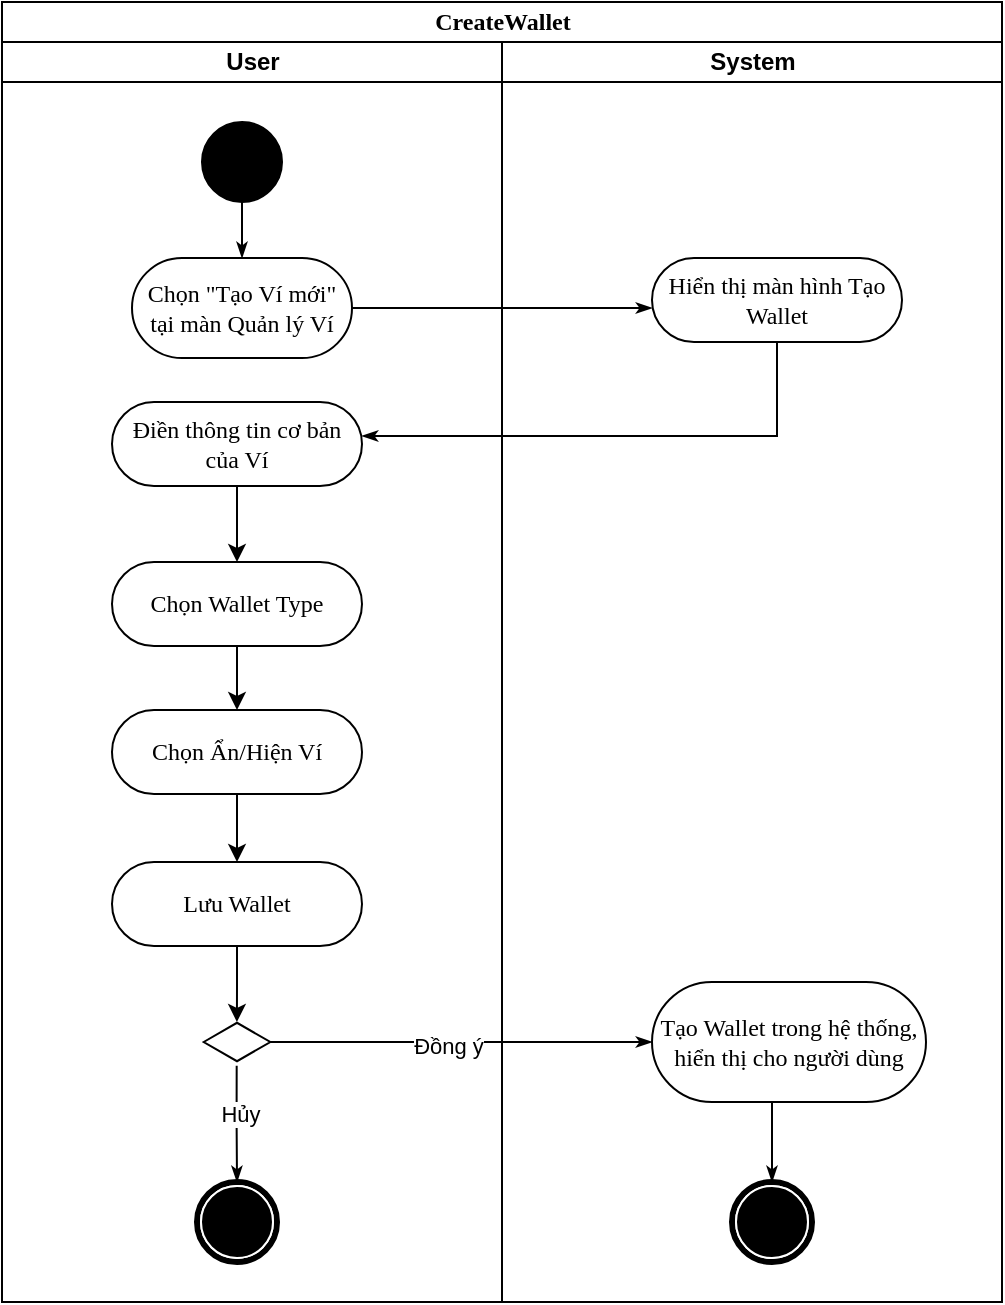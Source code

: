 <mxfile version="24.5.4" type="device">
  <diagram name="Page-1" id="0783ab3e-0a74-02c8-0abd-f7b4e66b4bec">
    <mxGraphModel dx="1216" dy="525" grid="1" gridSize="10" guides="1" tooltips="1" connect="1" arrows="1" fold="1" page="1" pageScale="1" pageWidth="850" pageHeight="1100" background="none" math="0" shadow="0">
      <root>
        <mxCell id="0" />
        <mxCell id="1" parent="0" />
        <mxCell id="1c1d494c118603dd-1" value="CreateWallet" style="swimlane;html=1;childLayout=stackLayout;startSize=20;rounded=0;shadow=0;comic=0;labelBackgroundColor=none;strokeWidth=1;fontFamily=Verdana;fontSize=12;align=center;" parent="1" vertex="1">
          <mxGeometry x="40" y="50" width="500" height="650" as="geometry" />
        </mxCell>
        <mxCell id="yX-Vx9N_pX2fVVw5_eaG-2" style="edgeStyle=orthogonalEdgeStyle;rounded=0;html=1;labelBackgroundColor=none;startArrow=none;startFill=0;startSize=5;endArrow=classicThin;endFill=1;endSize=5;jettySize=auto;orthogonalLoop=1;strokeWidth=1;fontFamily=Verdana;fontSize=12" parent="1c1d494c118603dd-1" source="60571a20871a0731-8" target="yX-Vx9N_pX2fVVw5_eaG-1" edge="1">
          <mxGeometry relative="1" as="geometry">
            <Array as="points">
              <mxPoint x="370" y="145" />
              <mxPoint x="370" y="145" />
            </Array>
            <mxPoint x="170" y="90" as="sourcePoint" />
          </mxGeometry>
        </mxCell>
        <mxCell id="yX-Vx9N_pX2fVVw5_eaG-5" style="edgeStyle=orthogonalEdgeStyle;rounded=0;html=1;labelBackgroundColor=none;startArrow=none;startFill=0;startSize=5;endArrow=classicThin;endFill=1;endSize=5;jettySize=auto;orthogonalLoop=1;strokeWidth=1;fontFamily=Verdana;fontSize=12" parent="1c1d494c118603dd-1" source="yX-Vx9N_pX2fVVw5_eaG-1" target="yX-Vx9N_pX2fVVw5_eaG-4" edge="1">
          <mxGeometry relative="1" as="geometry">
            <Array as="points">
              <mxPoint x="388" y="217" />
            </Array>
            <mxPoint x="-100" y="217" as="sourcePoint" />
          </mxGeometry>
        </mxCell>
        <mxCell id="1c1d494c118603dd-2" value="User" style="swimlane;html=1;startSize=20;" parent="1c1d494c118603dd-1" vertex="1">
          <mxGeometry y="20" width="250" height="630" as="geometry" />
        </mxCell>
        <mxCell id="60571a20871a0731-4" value="" style="ellipse;whiteSpace=wrap;html=1;rounded=0;shadow=0;comic=0;labelBackgroundColor=none;strokeWidth=1;fillColor=#000000;fontFamily=Verdana;fontSize=12;align=center;" parent="1c1d494c118603dd-2" vertex="1">
          <mxGeometry x="100" y="40" width="40" height="40" as="geometry" />
        </mxCell>
        <mxCell id="60571a20871a0731-8" value="Chọn &quot;Tạo Ví mới&quot; tại màn Quản lý Ví" style="rounded=1;whiteSpace=wrap;html=1;shadow=0;comic=0;labelBackgroundColor=none;strokeWidth=1;fontFamily=Verdana;fontSize=12;align=center;arcSize=50;" parent="1c1d494c118603dd-2" vertex="1">
          <mxGeometry x="65" y="108" width="110" height="50" as="geometry" />
        </mxCell>
        <mxCell id="1c1d494c118603dd-27" style="edgeStyle=orthogonalEdgeStyle;rounded=0;html=1;labelBackgroundColor=none;startArrow=none;startFill=0;startSize=5;endArrow=classicThin;endFill=1;endSize=5;jettySize=auto;orthogonalLoop=1;strokeWidth=1;fontFamily=Verdana;fontSize=12" parent="1c1d494c118603dd-2" source="60571a20871a0731-4" target="60571a20871a0731-8" edge="1">
          <mxGeometry relative="1" as="geometry" />
        </mxCell>
        <mxCell id="vv-hG2I-GfLOAjSeOH0p-5" style="edgeStyle=orthogonalEdgeStyle;rounded=0;orthogonalLoop=1;jettySize=auto;html=1;" edge="1" parent="1c1d494c118603dd-2" source="yX-Vx9N_pX2fVVw5_eaG-4" target="vv-hG2I-GfLOAjSeOH0p-1">
          <mxGeometry relative="1" as="geometry" />
        </mxCell>
        <mxCell id="yX-Vx9N_pX2fVVw5_eaG-4" value="Điền thông tin cơ bản của Ví" style="rounded=1;whiteSpace=wrap;html=1;shadow=0;comic=0;labelBackgroundColor=none;strokeWidth=1;fontFamily=Verdana;fontSize=12;align=center;arcSize=50;" parent="1c1d494c118603dd-2" vertex="1">
          <mxGeometry x="55" y="180" width="125" height="42" as="geometry" />
        </mxCell>
        <mxCell id="yX-Vx9N_pX2fVVw5_eaG-10" value="Lưu Wallet" style="rounded=1;whiteSpace=wrap;html=1;shadow=0;comic=0;labelBackgroundColor=none;strokeWidth=1;fontFamily=Verdana;fontSize=12;align=center;arcSize=50;" parent="1c1d494c118603dd-2" vertex="1">
          <mxGeometry x="55" y="410" width="125" height="42" as="geometry" />
        </mxCell>
        <mxCell id="vv-hG2I-GfLOAjSeOH0p-6" style="edgeStyle=orthogonalEdgeStyle;rounded=0;orthogonalLoop=1;jettySize=auto;html=1;" edge="1" parent="1c1d494c118603dd-2" source="vv-hG2I-GfLOAjSeOH0p-1" target="vv-hG2I-GfLOAjSeOH0p-2">
          <mxGeometry relative="1" as="geometry" />
        </mxCell>
        <mxCell id="vv-hG2I-GfLOAjSeOH0p-1" value="Chọn Wallet Type" style="rounded=1;whiteSpace=wrap;html=1;shadow=0;comic=0;labelBackgroundColor=none;strokeWidth=1;fontFamily=Verdana;fontSize=12;align=center;arcSize=50;" vertex="1" parent="1c1d494c118603dd-2">
          <mxGeometry x="55" y="260" width="125" height="42" as="geometry" />
        </mxCell>
        <mxCell id="vv-hG2I-GfLOAjSeOH0p-7" style="edgeStyle=orthogonalEdgeStyle;rounded=0;orthogonalLoop=1;jettySize=auto;html=1;entryX=0.5;entryY=0;entryDx=0;entryDy=0;" edge="1" parent="1c1d494c118603dd-2" source="vv-hG2I-GfLOAjSeOH0p-2" target="yX-Vx9N_pX2fVVw5_eaG-10">
          <mxGeometry relative="1" as="geometry" />
        </mxCell>
        <mxCell id="vv-hG2I-GfLOAjSeOH0p-2" value="Chọn Ẩn/Hiện Ví" style="rounded=1;whiteSpace=wrap;html=1;shadow=0;comic=0;labelBackgroundColor=none;strokeWidth=1;fontFamily=Verdana;fontSize=12;align=center;arcSize=50;" vertex="1" parent="1c1d494c118603dd-2">
          <mxGeometry x="55" y="334" width="125" height="42" as="geometry" />
        </mxCell>
        <mxCell id="1c1d494c118603dd-3" value="System" style="swimlane;html=1;startSize=20;" parent="1c1d494c118603dd-1" vertex="1">
          <mxGeometry x="250" y="20" width="250" height="630" as="geometry" />
        </mxCell>
        <mxCell id="yX-Vx9N_pX2fVVw5_eaG-1" value="Hiển thị màn hình Tạo Wallet" style="rounded=1;whiteSpace=wrap;html=1;shadow=0;comic=0;labelBackgroundColor=none;strokeWidth=1;fontFamily=Verdana;fontSize=12;align=center;arcSize=50;" parent="1c1d494c118603dd-3" vertex="1">
          <mxGeometry x="75" y="108" width="125" height="42" as="geometry" />
        </mxCell>
        <mxCell id="yX-Vx9N_pX2fVVw5_eaG-8" value="" style="html=1;whiteSpace=wrap;aspect=fixed;shape=isoRectangle;" parent="1c1d494c118603dd-3" vertex="1">
          <mxGeometry x="-149.16" y="490" width="33.33" height="20" as="geometry" />
        </mxCell>
        <mxCell id="yX-Vx9N_pX2fVVw5_eaG-6" value="Tạo Wallet trong hệ thống, hiển thị cho người dùng" style="rounded=1;whiteSpace=wrap;html=1;shadow=0;comic=0;labelBackgroundColor=none;strokeWidth=1;fontFamily=Verdana;fontSize=12;align=center;arcSize=50;" parent="1c1d494c118603dd-3" vertex="1">
          <mxGeometry x="75" y="470" width="137" height="60" as="geometry" />
        </mxCell>
        <mxCell id="yX-Vx9N_pX2fVVw5_eaG-15" style="edgeStyle=orthogonalEdgeStyle;rounded=0;html=1;labelBackgroundColor=none;startArrow=none;startFill=0;startSize=5;endArrow=classicThin;endFill=1;endSize=5;jettySize=auto;orthogonalLoop=1;strokeWidth=1;fontFamily=Verdana;fontSize=12" parent="1c1d494c118603dd-3" source="yX-Vx9N_pX2fVVw5_eaG-8" target="yX-Vx9N_pX2fVVw5_eaG-6" edge="1">
          <mxGeometry relative="1" as="geometry">
            <Array as="points" />
            <mxPoint x="-110" y="499.41" as="sourcePoint" />
            <mxPoint x="45" y="499.41" as="targetPoint" />
          </mxGeometry>
        </mxCell>
        <mxCell id="yX-Vx9N_pX2fVVw5_eaG-16" value="Đồng ý" style="edgeLabel;html=1;align=center;verticalAlign=middle;resizable=0;points=[];" parent="yX-Vx9N_pX2fVVw5_eaG-15" vertex="1" connectable="0">
          <mxGeometry x="-0.074" y="-2" relative="1" as="geometry">
            <mxPoint as="offset" />
          </mxGeometry>
        </mxCell>
        <mxCell id="yX-Vx9N_pX2fVVw5_eaG-17" style="edgeStyle=orthogonalEdgeStyle;rounded=0;html=1;labelBackgroundColor=none;startArrow=none;startFill=0;startSize=5;endArrow=classicThin;endFill=1;endSize=5;jettySize=auto;orthogonalLoop=1;strokeWidth=1;fontFamily=Verdana;fontSize=12;exitX=0.495;exitY=1.093;exitDx=0;exitDy=0;exitPerimeter=0;" parent="1c1d494c118603dd-3" source="yX-Vx9N_pX2fVVw5_eaG-8" target="yX-Vx9N_pX2fVVw5_eaG-9" edge="1">
          <mxGeometry relative="1" as="geometry">
            <Array as="points" />
            <mxPoint x="-123" y="472" as="sourcePoint" />
            <mxPoint x="-123" y="500" as="targetPoint" />
          </mxGeometry>
        </mxCell>
        <mxCell id="yX-Vx9N_pX2fVVw5_eaG-18" value="Hủy" style="edgeLabel;html=1;align=center;verticalAlign=middle;resizable=0;points=[];" parent="yX-Vx9N_pX2fVVw5_eaG-17" vertex="1" connectable="0">
          <mxGeometry x="-0.18" y="1" relative="1" as="geometry">
            <mxPoint as="offset" />
          </mxGeometry>
        </mxCell>
        <mxCell id="yX-Vx9N_pX2fVVw5_eaG-9" value="" style="shape=mxgraph.bpmn.shape;html=1;verticalLabelPosition=bottom;labelBackgroundColor=#ffffff;verticalAlign=top;perimeter=ellipsePerimeter;outline=end;symbol=terminate;rounded=0;shadow=0;comic=0;strokeWidth=1;fontFamily=Verdana;fontSize=12;align=center;" parent="1c1d494c118603dd-3" vertex="1">
          <mxGeometry x="-152.5" y="570" width="40" height="40" as="geometry" />
        </mxCell>
        <mxCell id="yX-Vx9N_pX2fVVw5_eaG-19" style="edgeStyle=orthogonalEdgeStyle;rounded=0;html=1;labelBackgroundColor=none;startArrow=none;startFill=0;startSize=5;endArrow=classicThin;endFill=1;endSize=5;jettySize=auto;orthogonalLoop=1;strokeWidth=1;fontFamily=Verdana;fontSize=12;entryX=0.5;entryY=0;entryDx=0;entryDy=0;" parent="1c1d494c118603dd-3" source="yX-Vx9N_pX2fVVw5_eaG-6" target="60571a20871a0731-5" edge="1">
          <mxGeometry relative="1" as="geometry">
            <Array as="points">
              <mxPoint x="135" y="540" />
              <mxPoint x="135" y="540" />
            </Array>
            <mxPoint x="-85" y="550" as="sourcePoint" />
            <mxPoint x="70" y="550" as="targetPoint" />
          </mxGeometry>
        </mxCell>
        <mxCell id="60571a20871a0731-5" value="" style="shape=mxgraph.bpmn.shape;html=1;verticalLabelPosition=bottom;labelBackgroundColor=#ffffff;verticalAlign=top;perimeter=ellipsePerimeter;outline=end;symbol=terminate;rounded=0;shadow=0;comic=0;strokeWidth=1;fontFamily=Verdana;fontSize=12;align=center;" parent="1c1d494c118603dd-3" vertex="1">
          <mxGeometry x="115" y="570" width="40" height="40" as="geometry" />
        </mxCell>
        <mxCell id="vv-hG2I-GfLOAjSeOH0p-8" style="edgeStyle=orthogonalEdgeStyle;rounded=0;orthogonalLoop=1;jettySize=auto;html=1;" edge="1" parent="1c1d494c118603dd-1" source="yX-Vx9N_pX2fVVw5_eaG-10" target="yX-Vx9N_pX2fVVw5_eaG-8">
          <mxGeometry relative="1" as="geometry" />
        </mxCell>
      </root>
    </mxGraphModel>
  </diagram>
</mxfile>
